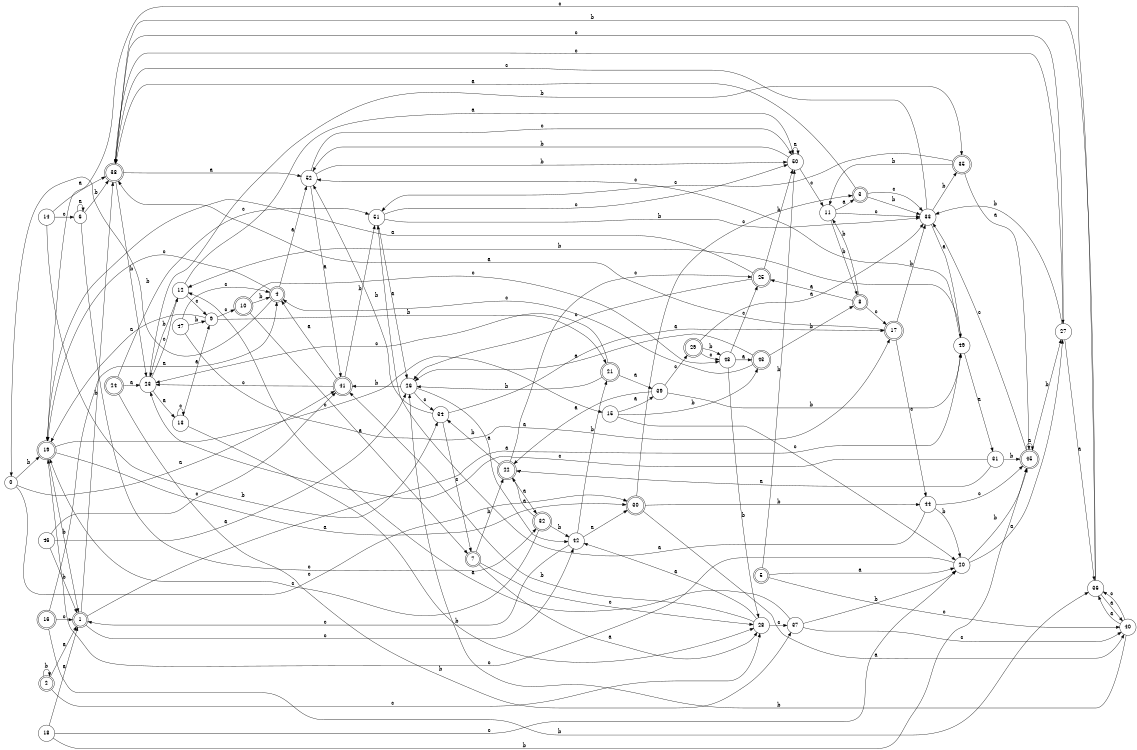digraph n43_8 {
__start0 [label="" shape="none"];

rankdir=LR;
size="8,5";

s0 [style="filled", color="black", fillcolor="white" shape="circle", label="0"];
s1 [style="rounded,filled", color="black", fillcolor="white" shape="doublecircle", label="1"];
s2 [style="rounded,filled", color="black", fillcolor="white" shape="doublecircle", label="2"];
s3 [style="rounded,filled", color="black", fillcolor="white" shape="doublecircle", label="3"];
s4 [style="rounded,filled", color="black", fillcolor="white" shape="doublecircle", label="4"];
s5 [style="rounded,filled", color="black", fillcolor="white" shape="doublecircle", label="5"];
s6 [style="filled", color="black", fillcolor="white" shape="circle", label="6"];
s7 [style="rounded,filled", color="black", fillcolor="white" shape="doublecircle", label="7"];
s8 [style="rounded,filled", color="black", fillcolor="white" shape="doublecircle", label="8"];
s9 [style="filled", color="black", fillcolor="white" shape="circle", label="9"];
s10 [style="rounded,filled", color="black", fillcolor="white" shape="doublecircle", label="10"];
s11 [style="filled", color="black", fillcolor="white" shape="circle", label="11"];
s12 [style="filled", color="black", fillcolor="white" shape="circle", label="12"];
s13 [style="filled", color="black", fillcolor="white" shape="circle", label="13"];
s14 [style="filled", color="black", fillcolor="white" shape="circle", label="14"];
s15 [style="filled", color="black", fillcolor="white" shape="circle", label="15"];
s16 [style="rounded,filled", color="black", fillcolor="white" shape="doublecircle", label="16"];
s17 [style="rounded,filled", color="black", fillcolor="white" shape="doublecircle", label="17"];
s18 [style="filled", color="black", fillcolor="white" shape="circle", label="18"];
s19 [style="rounded,filled", color="black", fillcolor="white" shape="doublecircle", label="19"];
s20 [style="filled", color="black", fillcolor="white" shape="circle", label="20"];
s21 [style="rounded,filled", color="black", fillcolor="white" shape="doublecircle", label="21"];
s22 [style="rounded,filled", color="black", fillcolor="white" shape="doublecircle", label="22"];
s23 [style="filled", color="black", fillcolor="white" shape="circle", label="23"];
s24 [style="rounded,filled", color="black", fillcolor="white" shape="doublecircle", label="24"];
s25 [style="rounded,filled", color="black", fillcolor="white" shape="doublecircle", label="25"];
s26 [style="filled", color="black", fillcolor="white" shape="circle", label="26"];
s27 [style="filled", color="black", fillcolor="white" shape="circle", label="27"];
s28 [style="filled", color="black", fillcolor="white" shape="circle", label="28"];
s29 [style="rounded,filled", color="black", fillcolor="white" shape="doublecircle", label="29"];
s30 [style="rounded,filled", color="black", fillcolor="white" shape="doublecircle", label="30"];
s31 [style="filled", color="black", fillcolor="white" shape="circle", label="31"];
s32 [style="rounded,filled", color="black", fillcolor="white" shape="doublecircle", label="32"];
s33 [style="filled", color="black", fillcolor="white" shape="circle", label="33"];
s34 [style="filled", color="black", fillcolor="white" shape="circle", label="34"];
s35 [style="rounded,filled", color="black", fillcolor="white" shape="doublecircle", label="35"];
s36 [style="filled", color="black", fillcolor="white" shape="circle", label="36"];
s37 [style="filled", color="black", fillcolor="white" shape="circle", label="37"];
s38 [style="rounded,filled", color="black", fillcolor="white" shape="doublecircle", label="38"];
s39 [style="filled", color="black", fillcolor="white" shape="circle", label="39"];
s40 [style="filled", color="black", fillcolor="white" shape="circle", label="40"];
s41 [style="rounded,filled", color="black", fillcolor="white" shape="doublecircle", label="41"];
s42 [style="filled", color="black", fillcolor="white" shape="circle", label="42"];
s43 [style="rounded,filled", color="black", fillcolor="white" shape="doublecircle", label="43"];
s44 [style="filled", color="black", fillcolor="white" shape="circle", label="44"];
s45 [style="rounded,filled", color="black", fillcolor="white" shape="doublecircle", label="45"];
s46 [style="filled", color="black", fillcolor="white" shape="circle", label="46"];
s47 [style="filled", color="black", fillcolor="white" shape="circle", label="47"];
s48 [style="filled", color="black", fillcolor="white" shape="circle", label="48"];
s49 [style="filled", color="black", fillcolor="white" shape="circle", label="49"];
s50 [style="filled", color="black", fillcolor="white" shape="circle", label="50"];
s51 [style="filled", color="black", fillcolor="white" shape="circle", label="51"];
s52 [style="filled", color="black", fillcolor="white" shape="circle", label="52"];
s0 -> s41 [label="a"];
s0 -> s19 [label="b"];
s0 -> s30 [label="c"];
s1 -> s49 [label="a"];
s1 -> s38 [label="b"];
s1 -> s42 [label="c"];
s2 -> s1 [label="a"];
s2 -> s2 [label="b"];
s2 -> s28 [label="c"];
s3 -> s38 [label="a"];
s3 -> s33 [label="b"];
s3 -> s33 [label="c"];
s4 -> s52 [label="a"];
s4 -> s0 [label="b"];
s4 -> s19 [label="c"];
s5 -> s20 [label="a"];
s5 -> s50 [label="b"];
s5 -> s40 [label="c"];
s6 -> s6 [label="a"];
s6 -> s38 [label="b"];
s6 -> s32 [label="c"];
s7 -> s28 [label="a"];
s7 -> s22 [label="b"];
s7 -> s28 [label="c"];
s8 -> s25 [label="a"];
s8 -> s11 [label="b"];
s8 -> s17 [label="c"];
s9 -> s19 [label="a"];
s9 -> s21 [label="b"];
s9 -> s10 [label="c"];
s10 -> s7 [label="a"];
s10 -> s4 [label="b"];
s10 -> s48 [label="c"];
s11 -> s3 [label="a"];
s11 -> s8 [label="b"];
s11 -> s33 [label="c"];
s12 -> s50 [label="a"];
s12 -> s23 [label="b"];
s12 -> s9 [label="c"];
s13 -> s9 [label="a"];
s13 -> s28 [label="b"];
s13 -> s13 [label="c"];
s14 -> s38 [label="a"];
s14 -> s34 [label="b"];
s14 -> s6 [label="c"];
s15 -> s39 [label="a"];
s15 -> s43 [label="b"];
s15 -> s20 [label="c"];
s16 -> s4 [label="a"];
s16 -> s36 [label="b"];
s16 -> s1 [label="c"];
s17 -> s38 [label="a"];
s17 -> s33 [label="b"];
s17 -> s44 [label="c"];
s18 -> s1 [label="a"];
s18 -> s45 [label="b"];
s18 -> s20 [label="c"];
s19 -> s30 [label="a"];
s19 -> s1 [label="b"];
s19 -> s15 [label="c"];
s20 -> s27 [label="a"];
s20 -> s45 [label="b"];
s20 -> s19 [label="c"];
s21 -> s39 [label="a"];
s21 -> s26 [label="b"];
s21 -> s23 [label="c"];
s22 -> s32 [label="a"];
s22 -> s34 [label="b"];
s22 -> s25 [label="c"];
s23 -> s13 [label="a"];
s23 -> s35 [label="b"];
s23 -> s12 [label="c"];
s24 -> s23 [label="a"];
s24 -> s37 [label="b"];
s24 -> s51 [label="c"];
s25 -> s19 [label="a"];
s25 -> s50 [label="b"];
s25 -> s26 [label="c"];
s26 -> s42 [label="a"];
s26 -> s41 [label="b"];
s26 -> s34 [label="c"];
s27 -> s36 [label="a"];
s27 -> s33 [label="b"];
s27 -> s38 [label="c"];
s28 -> s42 [label="a"];
s28 -> s41 [label="b"];
s28 -> s37 [label="c"];
s29 -> s33 [label="a"];
s29 -> s48 [label="b"];
s29 -> s48 [label="c"];
s30 -> s40 [label="a"];
s30 -> s44 [label="b"];
s30 -> s3 [label="c"];
s31 -> s22 [label="a"];
s31 -> s45 [label="b"];
s31 -> s23 [label="c"];
s32 -> s22 [label="a"];
s32 -> s42 [label="b"];
s32 -> s19 [label="c"];
s33 -> s49 [label="a"];
s33 -> s35 [label="b"];
s33 -> s38 [label="c"];
s34 -> s17 [label="a"];
s34 -> s52 [label="b"];
s34 -> s7 [label="c"];
s35 -> s45 [label="a"];
s35 -> s11 [label="b"];
s35 -> s51 [label="c"];
s36 -> s40 [label="a"];
s36 -> s38 [label="b"];
s36 -> s19 [label="c"];
s37 -> s12 [label="a"];
s37 -> s20 [label="b"];
s37 -> s40 [label="c"];
s38 -> s52 [label="a"];
s38 -> s23 [label="b"];
s38 -> s27 [label="c"];
s39 -> s22 [label="a"];
s39 -> s49 [label="b"];
s39 -> s29 [label="c"];
s40 -> s36 [label="a"];
s40 -> s26 [label="b"];
s40 -> s36 [label="c"];
s41 -> s4 [label="a"];
s41 -> s51 [label="b"];
s41 -> s23 [label="c"];
s42 -> s30 [label="a"];
s42 -> s21 [label="b"];
s42 -> s1 [label="c"];
s43 -> s26 [label="a"];
s43 -> s8 [label="b"];
s43 -> s4 [label="c"];
s44 -> s51 [label="a"];
s44 -> s20 [label="b"];
s44 -> s45 [label="c"];
s45 -> s45 [label="a"];
s45 -> s27 [label="b"];
s45 -> s33 [label="c"];
s46 -> s26 [label="a"];
s46 -> s1 [label="b"];
s46 -> s41 [label="c"];
s47 -> s17 [label="a"];
s47 -> s9 [label="b"];
s47 -> s4 [label="c"];
s48 -> s43 [label="a"];
s48 -> s28 [label="b"];
s48 -> s25 [label="c"];
s49 -> s31 [label="a"];
s49 -> s12 [label="b"];
s49 -> s52 [label="c"];
s50 -> s50 [label="a"];
s50 -> s52 [label="b"];
s50 -> s11 [label="c"];
s51 -> s26 [label="a"];
s51 -> s33 [label="b"];
s51 -> s50 [label="c"];
s52 -> s41 [label="a"];
s52 -> s50 [label="b"];
s52 -> s50 [label="c"];

}